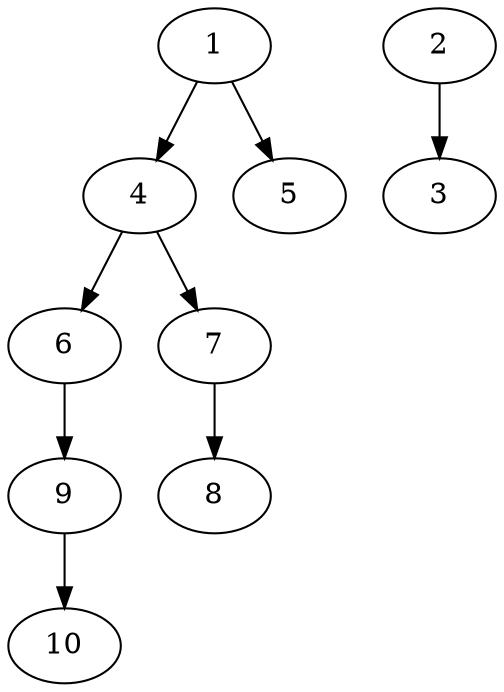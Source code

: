 // DAG automatically generated by daggen at Thu Oct  3 13:58:04 2019
// ./daggen --dot -n 10 --ccr 0.5 --fat 0.5 --regular 0.7 --density 0.5 --mindata 5242880 --maxdata 52428800 
digraph G {
  1 [size="103829504", alpha="0.18", expect_size="51914752"] 
  1 -> 4 [size ="51914752"]
  1 -> 5 [size ="51914752"]
  2 [size="84019200", alpha="0.16", expect_size="42009600"] 
  2 -> 3 [size ="42009600"]
  3 [size="55865344", alpha="0.07", expect_size="27932672"] 
  4 [size="24338432", alpha="0.10", expect_size="12169216"] 
  4 -> 6 [size ="12169216"]
  4 -> 7 [size ="12169216"]
  5 [size="21706752", alpha="0.02", expect_size="10853376"] 
  6 [size="65644544", alpha="0.13", expect_size="32822272"] 
  6 -> 9 [size ="32822272"]
  7 [size="64368640", alpha="0.19", expect_size="32184320"] 
  7 -> 8 [size ="32184320"]
  8 [size="82911232", alpha="0.08", expect_size="41455616"] 
  9 [size="51384320", alpha="0.12", expect_size="25692160"] 
  9 -> 10 [size ="25692160"]
  10 [size="10532864", alpha="0.17", expect_size="5266432"] 
}

